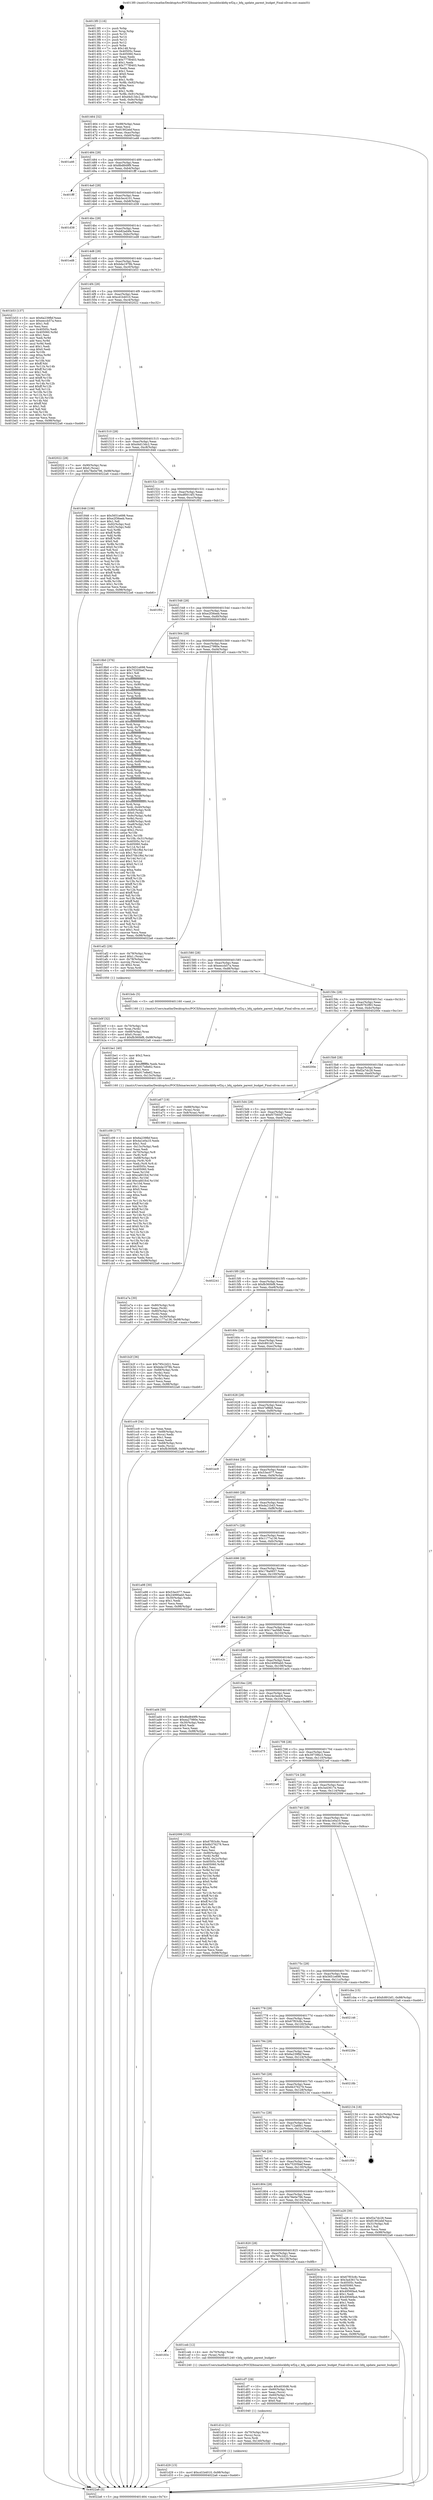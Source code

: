 digraph "0x4013f0" {
  label = "0x4013f0 (/mnt/c/Users/mathe/Desktop/tcc/POCII/binaries/extr_linuxblockbfq-wf2q.c_bfq_update_parent_budget_Final-ollvm.out::main(0))"
  labelloc = "t"
  node[shape=record]

  Entry [label="",width=0.3,height=0.3,shape=circle,fillcolor=black,style=filled]
  "0x401464" [label="{
     0x401464 [32]\l
     | [instrs]\l
     &nbsp;&nbsp;0x401464 \<+6\>: mov -0x98(%rbp),%eax\l
     &nbsp;&nbsp;0x40146a \<+2\>: mov %eax,%ecx\l
     &nbsp;&nbsp;0x40146c \<+6\>: sub $0x81902ebf,%ecx\l
     &nbsp;&nbsp;0x401472 \<+6\>: mov %eax,-0xac(%rbp)\l
     &nbsp;&nbsp;0x401478 \<+6\>: mov %ecx,-0xb0(%rbp)\l
     &nbsp;&nbsp;0x40147e \<+6\>: je 0000000000401a46 \<main+0x656\>\l
  }"]
  "0x401a46" [label="{
     0x401a46\l
  }", style=dashed]
  "0x401484" [label="{
     0x401484 [28]\l
     | [instrs]\l
     &nbsp;&nbsp;0x401484 \<+5\>: jmp 0000000000401489 \<main+0x99\>\l
     &nbsp;&nbsp;0x401489 \<+6\>: mov -0xac(%rbp),%eax\l
     &nbsp;&nbsp;0x40148f \<+5\>: sub $0x8bd849f9,%eax\l
     &nbsp;&nbsp;0x401494 \<+6\>: mov %eax,-0xb4(%rbp)\l
     &nbsp;&nbsp;0x40149a \<+6\>: je 0000000000401fff \<main+0xc0f\>\l
  }"]
  Exit [label="",width=0.3,height=0.3,shape=circle,fillcolor=black,style=filled,peripheries=2]
  "0x401fff" [label="{
     0x401fff\l
  }", style=dashed]
  "0x4014a0" [label="{
     0x4014a0 [28]\l
     | [instrs]\l
     &nbsp;&nbsp;0x4014a0 \<+5\>: jmp 00000000004014a5 \<main+0xb5\>\l
     &nbsp;&nbsp;0x4014a5 \<+6\>: mov -0xac(%rbp),%eax\l
     &nbsp;&nbsp;0x4014ab \<+5\>: sub $0xb3ec4101,%eax\l
     &nbsp;&nbsp;0x4014b0 \<+6\>: mov %eax,-0xb8(%rbp)\l
     &nbsp;&nbsp;0x4014b6 \<+6\>: je 0000000000401d38 \<main+0x948\>\l
  }"]
  "0x401d29" [label="{
     0x401d29 [15]\l
     | [instrs]\l
     &nbsp;&nbsp;0x401d29 \<+10\>: movl $0xcd1b4010,-0x98(%rbp)\l
     &nbsp;&nbsp;0x401d33 \<+5\>: jmp 00000000004022a6 \<main+0xeb6\>\l
  }"]
  "0x401d38" [label="{
     0x401d38\l
  }", style=dashed]
  "0x4014bc" [label="{
     0x4014bc [28]\l
     | [instrs]\l
     &nbsp;&nbsp;0x4014bc \<+5\>: jmp 00000000004014c1 \<main+0xd1\>\l
     &nbsp;&nbsp;0x4014c1 \<+6\>: mov -0xac(%rbp),%eax\l
     &nbsp;&nbsp;0x4014c7 \<+5\>: sub $0xb82ad4fe,%eax\l
     &nbsp;&nbsp;0x4014cc \<+6\>: mov %eax,-0xbc(%rbp)\l
     &nbsp;&nbsp;0x4014d2 \<+6\>: je 0000000000401ed8 \<main+0xae8\>\l
  }"]
  "0x401d14" [label="{
     0x401d14 [21]\l
     | [instrs]\l
     &nbsp;&nbsp;0x401d14 \<+4\>: mov -0x70(%rbp),%rcx\l
     &nbsp;&nbsp;0x401d18 \<+3\>: mov (%rcx),%rcx\l
     &nbsp;&nbsp;0x401d1b \<+3\>: mov %rcx,%rdi\l
     &nbsp;&nbsp;0x401d1e \<+6\>: mov %eax,-0x140(%rbp)\l
     &nbsp;&nbsp;0x401d24 \<+5\>: call 0000000000401030 \<free@plt\>\l
     | [calls]\l
     &nbsp;&nbsp;0x401030 \{1\} (unknown)\l
  }"]
  "0x401ed8" [label="{
     0x401ed8\l
  }", style=dashed]
  "0x4014d8" [label="{
     0x4014d8 [28]\l
     | [instrs]\l
     &nbsp;&nbsp;0x4014d8 \<+5\>: jmp 00000000004014dd \<main+0xed\>\l
     &nbsp;&nbsp;0x4014dd \<+6\>: mov -0xac(%rbp),%eax\l
     &nbsp;&nbsp;0x4014e3 \<+5\>: sub $0xbda1978b,%eax\l
     &nbsp;&nbsp;0x4014e8 \<+6\>: mov %eax,-0xc0(%rbp)\l
     &nbsp;&nbsp;0x4014ee \<+6\>: je 0000000000401b53 \<main+0x763\>\l
  }"]
  "0x401cf7" [label="{
     0x401cf7 [29]\l
     | [instrs]\l
     &nbsp;&nbsp;0x401cf7 \<+10\>: movabs $0x4030d6,%rdi\l
     &nbsp;&nbsp;0x401d01 \<+4\>: mov -0x60(%rbp),%rcx\l
     &nbsp;&nbsp;0x401d05 \<+2\>: mov %eax,(%rcx)\l
     &nbsp;&nbsp;0x401d07 \<+4\>: mov -0x60(%rbp),%rcx\l
     &nbsp;&nbsp;0x401d0b \<+2\>: mov (%rcx),%esi\l
     &nbsp;&nbsp;0x401d0d \<+2\>: mov $0x0,%al\l
     &nbsp;&nbsp;0x401d0f \<+5\>: call 0000000000401040 \<printf@plt\>\l
     | [calls]\l
     &nbsp;&nbsp;0x401040 \{1\} (unknown)\l
  }"]
  "0x401b53" [label="{
     0x401b53 [137]\l
     | [instrs]\l
     &nbsp;&nbsp;0x401b53 \<+5\>: mov $0x6a239fbf,%eax\l
     &nbsp;&nbsp;0x401b58 \<+5\>: mov $0xeeccb57a,%ecx\l
     &nbsp;&nbsp;0x401b5d \<+2\>: mov $0x1,%dl\l
     &nbsp;&nbsp;0x401b5f \<+2\>: xor %esi,%esi\l
     &nbsp;&nbsp;0x401b61 \<+7\>: mov 0x40505c,%edi\l
     &nbsp;&nbsp;0x401b68 \<+8\>: mov 0x405060,%r8d\l
     &nbsp;&nbsp;0x401b70 \<+3\>: sub $0x1,%esi\l
     &nbsp;&nbsp;0x401b73 \<+3\>: mov %edi,%r9d\l
     &nbsp;&nbsp;0x401b76 \<+3\>: add %esi,%r9d\l
     &nbsp;&nbsp;0x401b79 \<+4\>: imul %r9d,%edi\l
     &nbsp;&nbsp;0x401b7d \<+3\>: and $0x1,%edi\l
     &nbsp;&nbsp;0x401b80 \<+3\>: cmp $0x0,%edi\l
     &nbsp;&nbsp;0x401b83 \<+4\>: sete %r10b\l
     &nbsp;&nbsp;0x401b87 \<+4\>: cmp $0xa,%r8d\l
     &nbsp;&nbsp;0x401b8b \<+4\>: setl %r11b\l
     &nbsp;&nbsp;0x401b8f \<+3\>: mov %r10b,%bl\l
     &nbsp;&nbsp;0x401b92 \<+3\>: xor $0xff,%bl\l
     &nbsp;&nbsp;0x401b95 \<+3\>: mov %r11b,%r14b\l
     &nbsp;&nbsp;0x401b98 \<+4\>: xor $0xff,%r14b\l
     &nbsp;&nbsp;0x401b9c \<+3\>: xor $0x1,%dl\l
     &nbsp;&nbsp;0x401b9f \<+3\>: mov %bl,%r15b\l
     &nbsp;&nbsp;0x401ba2 \<+4\>: and $0xff,%r15b\l
     &nbsp;&nbsp;0x401ba6 \<+3\>: and %dl,%r10b\l
     &nbsp;&nbsp;0x401ba9 \<+3\>: mov %r14b,%r12b\l
     &nbsp;&nbsp;0x401bac \<+4\>: and $0xff,%r12b\l
     &nbsp;&nbsp;0x401bb0 \<+3\>: and %dl,%r11b\l
     &nbsp;&nbsp;0x401bb3 \<+3\>: or %r10b,%r15b\l
     &nbsp;&nbsp;0x401bb6 \<+3\>: or %r11b,%r12b\l
     &nbsp;&nbsp;0x401bb9 \<+3\>: xor %r12b,%r15b\l
     &nbsp;&nbsp;0x401bbc \<+3\>: or %r14b,%bl\l
     &nbsp;&nbsp;0x401bbf \<+3\>: xor $0xff,%bl\l
     &nbsp;&nbsp;0x401bc2 \<+3\>: or $0x1,%dl\l
     &nbsp;&nbsp;0x401bc5 \<+2\>: and %dl,%bl\l
     &nbsp;&nbsp;0x401bc7 \<+3\>: or %bl,%r15b\l
     &nbsp;&nbsp;0x401bca \<+4\>: test $0x1,%r15b\l
     &nbsp;&nbsp;0x401bce \<+3\>: cmovne %ecx,%eax\l
     &nbsp;&nbsp;0x401bd1 \<+6\>: mov %eax,-0x98(%rbp)\l
     &nbsp;&nbsp;0x401bd7 \<+5\>: jmp 00000000004022a6 \<main+0xeb6\>\l
  }"]
  "0x4014f4" [label="{
     0x4014f4 [28]\l
     | [instrs]\l
     &nbsp;&nbsp;0x4014f4 \<+5\>: jmp 00000000004014f9 \<main+0x109\>\l
     &nbsp;&nbsp;0x4014f9 \<+6\>: mov -0xac(%rbp),%eax\l
     &nbsp;&nbsp;0x4014ff \<+5\>: sub $0xcd1b4010,%eax\l
     &nbsp;&nbsp;0x401504 \<+6\>: mov %eax,-0xc4(%rbp)\l
     &nbsp;&nbsp;0x40150a \<+6\>: je 0000000000402022 \<main+0xc32\>\l
  }"]
  "0x40183c" [label="{
     0x40183c\l
  }", style=dashed]
  "0x402022" [label="{
     0x402022 [28]\l
     | [instrs]\l
     &nbsp;&nbsp;0x402022 \<+7\>: mov -0x90(%rbp),%rax\l
     &nbsp;&nbsp;0x402029 \<+6\>: movl $0x0,(%rax)\l
     &nbsp;&nbsp;0x40202f \<+10\>: movl $0x78e0e796,-0x98(%rbp)\l
     &nbsp;&nbsp;0x402039 \<+5\>: jmp 00000000004022a6 \<main+0xeb6\>\l
  }"]
  "0x401510" [label="{
     0x401510 [28]\l
     | [instrs]\l
     &nbsp;&nbsp;0x401510 \<+5\>: jmp 0000000000401515 \<main+0x125\>\l
     &nbsp;&nbsp;0x401515 \<+6\>: mov -0xac(%rbp),%eax\l
     &nbsp;&nbsp;0x40151b \<+5\>: sub $0xd4d13dc2,%eax\l
     &nbsp;&nbsp;0x401520 \<+6\>: mov %eax,-0xc8(%rbp)\l
     &nbsp;&nbsp;0x401526 \<+6\>: je 0000000000401846 \<main+0x456\>\l
  }"]
  "0x401ceb" [label="{
     0x401ceb [12]\l
     | [instrs]\l
     &nbsp;&nbsp;0x401ceb \<+4\>: mov -0x70(%rbp),%rax\l
     &nbsp;&nbsp;0x401cef \<+3\>: mov (%rax),%rdi\l
     &nbsp;&nbsp;0x401cf2 \<+5\>: call 0000000000401240 \<bfq_update_parent_budget\>\l
     | [calls]\l
     &nbsp;&nbsp;0x401240 \{1\} (/mnt/c/Users/mathe/Desktop/tcc/POCII/binaries/extr_linuxblockbfq-wf2q.c_bfq_update_parent_budget_Final-ollvm.out::bfq_update_parent_budget)\l
  }"]
  "0x401846" [label="{
     0x401846 [106]\l
     | [instrs]\l
     &nbsp;&nbsp;0x401846 \<+5\>: mov $0x5651e698,%eax\l
     &nbsp;&nbsp;0x40184b \<+5\>: mov $0xe2f36eeb,%ecx\l
     &nbsp;&nbsp;0x401850 \<+2\>: mov $0x1,%dl\l
     &nbsp;&nbsp;0x401852 \<+7\>: mov -0x92(%rbp),%sil\l
     &nbsp;&nbsp;0x401859 \<+7\>: mov -0x91(%rbp),%dil\l
     &nbsp;&nbsp;0x401860 \<+3\>: mov %sil,%r8b\l
     &nbsp;&nbsp;0x401863 \<+4\>: xor $0xff,%r8b\l
     &nbsp;&nbsp;0x401867 \<+3\>: mov %dil,%r9b\l
     &nbsp;&nbsp;0x40186a \<+4\>: xor $0xff,%r9b\l
     &nbsp;&nbsp;0x40186e \<+3\>: xor $0x0,%dl\l
     &nbsp;&nbsp;0x401871 \<+3\>: mov %r8b,%r10b\l
     &nbsp;&nbsp;0x401874 \<+4\>: and $0x0,%r10b\l
     &nbsp;&nbsp;0x401878 \<+3\>: and %dl,%sil\l
     &nbsp;&nbsp;0x40187b \<+3\>: mov %r9b,%r11b\l
     &nbsp;&nbsp;0x40187e \<+4\>: and $0x0,%r11b\l
     &nbsp;&nbsp;0x401882 \<+3\>: and %dl,%dil\l
     &nbsp;&nbsp;0x401885 \<+3\>: or %sil,%r10b\l
     &nbsp;&nbsp;0x401888 \<+3\>: or %dil,%r11b\l
     &nbsp;&nbsp;0x40188b \<+3\>: xor %r11b,%r10b\l
     &nbsp;&nbsp;0x40188e \<+3\>: or %r9b,%r8b\l
     &nbsp;&nbsp;0x401891 \<+4\>: xor $0xff,%r8b\l
     &nbsp;&nbsp;0x401895 \<+3\>: or $0x0,%dl\l
     &nbsp;&nbsp;0x401898 \<+3\>: and %dl,%r8b\l
     &nbsp;&nbsp;0x40189b \<+3\>: or %r8b,%r10b\l
     &nbsp;&nbsp;0x40189e \<+4\>: test $0x1,%r10b\l
     &nbsp;&nbsp;0x4018a2 \<+3\>: cmovne %ecx,%eax\l
     &nbsp;&nbsp;0x4018a5 \<+6\>: mov %eax,-0x98(%rbp)\l
     &nbsp;&nbsp;0x4018ab \<+5\>: jmp 00000000004022a6 \<main+0xeb6\>\l
  }"]
  "0x40152c" [label="{
     0x40152c [28]\l
     | [instrs]\l
     &nbsp;&nbsp;0x40152c \<+5\>: jmp 0000000000401531 \<main+0x141\>\l
     &nbsp;&nbsp;0x401531 \<+6\>: mov -0xac(%rbp),%eax\l
     &nbsp;&nbsp;0x401537 \<+5\>: sub $0xdf0014f3,%eax\l
     &nbsp;&nbsp;0x40153c \<+6\>: mov %eax,-0xcc(%rbp)\l
     &nbsp;&nbsp;0x401542 \<+6\>: je 0000000000401f02 \<main+0xb12\>\l
  }"]
  "0x4022a6" [label="{
     0x4022a6 [5]\l
     | [instrs]\l
     &nbsp;&nbsp;0x4022a6 \<+5\>: jmp 0000000000401464 \<main+0x74\>\l
  }"]
  "0x4013f0" [label="{
     0x4013f0 [116]\l
     | [instrs]\l
     &nbsp;&nbsp;0x4013f0 \<+1\>: push %rbp\l
     &nbsp;&nbsp;0x4013f1 \<+3\>: mov %rsp,%rbp\l
     &nbsp;&nbsp;0x4013f4 \<+2\>: push %r15\l
     &nbsp;&nbsp;0x4013f6 \<+2\>: push %r14\l
     &nbsp;&nbsp;0x4013f8 \<+2\>: push %r13\l
     &nbsp;&nbsp;0x4013fa \<+2\>: push %r12\l
     &nbsp;&nbsp;0x4013fc \<+1\>: push %rbx\l
     &nbsp;&nbsp;0x4013fd \<+7\>: sub $0x148,%rsp\l
     &nbsp;&nbsp;0x401404 \<+7\>: mov 0x40505c,%eax\l
     &nbsp;&nbsp;0x40140b \<+7\>: mov 0x405060,%ecx\l
     &nbsp;&nbsp;0x401412 \<+2\>: mov %eax,%edx\l
     &nbsp;&nbsp;0x401414 \<+6\>: sub $0x777f0403,%edx\l
     &nbsp;&nbsp;0x40141a \<+3\>: sub $0x1,%edx\l
     &nbsp;&nbsp;0x40141d \<+6\>: add $0x777f0403,%edx\l
     &nbsp;&nbsp;0x401423 \<+3\>: imul %edx,%eax\l
     &nbsp;&nbsp;0x401426 \<+3\>: and $0x1,%eax\l
     &nbsp;&nbsp;0x401429 \<+3\>: cmp $0x0,%eax\l
     &nbsp;&nbsp;0x40142c \<+4\>: sete %r8b\l
     &nbsp;&nbsp;0x401430 \<+4\>: and $0x1,%r8b\l
     &nbsp;&nbsp;0x401434 \<+7\>: mov %r8b,-0x92(%rbp)\l
     &nbsp;&nbsp;0x40143b \<+3\>: cmp $0xa,%ecx\l
     &nbsp;&nbsp;0x40143e \<+4\>: setl %r8b\l
     &nbsp;&nbsp;0x401442 \<+4\>: and $0x1,%r8b\l
     &nbsp;&nbsp;0x401446 \<+7\>: mov %r8b,-0x91(%rbp)\l
     &nbsp;&nbsp;0x40144d \<+10\>: movl $0xd4d13dc2,-0x98(%rbp)\l
     &nbsp;&nbsp;0x401457 \<+6\>: mov %edi,-0x9c(%rbp)\l
     &nbsp;&nbsp;0x40145d \<+7\>: mov %rsi,-0xa8(%rbp)\l
  }"]
  "0x401820" [label="{
     0x401820 [28]\l
     | [instrs]\l
     &nbsp;&nbsp;0x401820 \<+5\>: jmp 0000000000401825 \<main+0x435\>\l
     &nbsp;&nbsp;0x401825 \<+6\>: mov -0xac(%rbp),%eax\l
     &nbsp;&nbsp;0x40182b \<+5\>: sub $0x795c2d21,%eax\l
     &nbsp;&nbsp;0x401830 \<+6\>: mov %eax,-0x138(%rbp)\l
     &nbsp;&nbsp;0x401836 \<+6\>: je 0000000000401ceb \<main+0x8fb\>\l
  }"]
  "0x401f02" [label="{
     0x401f02\l
  }", style=dashed]
  "0x401548" [label="{
     0x401548 [28]\l
     | [instrs]\l
     &nbsp;&nbsp;0x401548 \<+5\>: jmp 000000000040154d \<main+0x15d\>\l
     &nbsp;&nbsp;0x40154d \<+6\>: mov -0xac(%rbp),%eax\l
     &nbsp;&nbsp;0x401553 \<+5\>: sub $0xe2f36eeb,%eax\l
     &nbsp;&nbsp;0x401558 \<+6\>: mov %eax,-0xd0(%rbp)\l
     &nbsp;&nbsp;0x40155e \<+6\>: je 00000000004018b0 \<main+0x4c0\>\l
  }"]
  "0x40203e" [label="{
     0x40203e [91]\l
     | [instrs]\l
     &nbsp;&nbsp;0x40203e \<+5\>: mov $0x67f03c8c,%eax\l
     &nbsp;&nbsp;0x402043 \<+5\>: mov $0x3a43617e,%ecx\l
     &nbsp;&nbsp;0x402048 \<+7\>: mov 0x40505c,%edx\l
     &nbsp;&nbsp;0x40204f \<+7\>: mov 0x405060,%esi\l
     &nbsp;&nbsp;0x402056 \<+2\>: mov %edx,%edi\l
     &nbsp;&nbsp;0x402058 \<+6\>: sub $0x4956f4a4,%edi\l
     &nbsp;&nbsp;0x40205e \<+3\>: sub $0x1,%edi\l
     &nbsp;&nbsp;0x402061 \<+6\>: add $0x4956f4a4,%edi\l
     &nbsp;&nbsp;0x402067 \<+3\>: imul %edi,%edx\l
     &nbsp;&nbsp;0x40206a \<+3\>: and $0x1,%edx\l
     &nbsp;&nbsp;0x40206d \<+3\>: cmp $0x0,%edx\l
     &nbsp;&nbsp;0x402070 \<+4\>: sete %r8b\l
     &nbsp;&nbsp;0x402074 \<+3\>: cmp $0xa,%esi\l
     &nbsp;&nbsp;0x402077 \<+4\>: setl %r9b\l
     &nbsp;&nbsp;0x40207b \<+3\>: mov %r8b,%r10b\l
     &nbsp;&nbsp;0x40207e \<+3\>: and %r9b,%r10b\l
     &nbsp;&nbsp;0x402081 \<+3\>: xor %r9b,%r8b\l
     &nbsp;&nbsp;0x402084 \<+3\>: or %r8b,%r10b\l
     &nbsp;&nbsp;0x402087 \<+4\>: test $0x1,%r10b\l
     &nbsp;&nbsp;0x40208b \<+3\>: cmovne %ecx,%eax\l
     &nbsp;&nbsp;0x40208e \<+6\>: mov %eax,-0x98(%rbp)\l
     &nbsp;&nbsp;0x402094 \<+5\>: jmp 00000000004022a6 \<main+0xeb6\>\l
  }"]
  "0x4018b0" [label="{
     0x4018b0 [376]\l
     | [instrs]\l
     &nbsp;&nbsp;0x4018b0 \<+5\>: mov $0x5651e698,%eax\l
     &nbsp;&nbsp;0x4018b5 \<+5\>: mov $0x75205bef,%ecx\l
     &nbsp;&nbsp;0x4018ba \<+2\>: mov $0x1,%dl\l
     &nbsp;&nbsp;0x4018bc \<+3\>: mov %rsp,%rsi\l
     &nbsp;&nbsp;0x4018bf \<+4\>: add $0xfffffffffffffff0,%rsi\l
     &nbsp;&nbsp;0x4018c3 \<+3\>: mov %rsi,%rsp\l
     &nbsp;&nbsp;0x4018c6 \<+7\>: mov %rsi,-0x90(%rbp)\l
     &nbsp;&nbsp;0x4018cd \<+3\>: mov %rsp,%rsi\l
     &nbsp;&nbsp;0x4018d0 \<+4\>: add $0xfffffffffffffff0,%rsi\l
     &nbsp;&nbsp;0x4018d4 \<+3\>: mov %rsi,%rsp\l
     &nbsp;&nbsp;0x4018d7 \<+3\>: mov %rsp,%rdi\l
     &nbsp;&nbsp;0x4018da \<+4\>: add $0xfffffffffffffff0,%rdi\l
     &nbsp;&nbsp;0x4018de \<+3\>: mov %rdi,%rsp\l
     &nbsp;&nbsp;0x4018e1 \<+7\>: mov %rdi,-0x88(%rbp)\l
     &nbsp;&nbsp;0x4018e8 \<+3\>: mov %rsp,%rdi\l
     &nbsp;&nbsp;0x4018eb \<+4\>: add $0xfffffffffffffff0,%rdi\l
     &nbsp;&nbsp;0x4018ef \<+3\>: mov %rdi,%rsp\l
     &nbsp;&nbsp;0x4018f2 \<+4\>: mov %rdi,-0x80(%rbp)\l
     &nbsp;&nbsp;0x4018f6 \<+3\>: mov %rsp,%rdi\l
     &nbsp;&nbsp;0x4018f9 \<+4\>: add $0xfffffffffffffff0,%rdi\l
     &nbsp;&nbsp;0x4018fd \<+3\>: mov %rdi,%rsp\l
     &nbsp;&nbsp;0x401900 \<+4\>: mov %rdi,-0x78(%rbp)\l
     &nbsp;&nbsp;0x401904 \<+3\>: mov %rsp,%rdi\l
     &nbsp;&nbsp;0x401907 \<+4\>: add $0xfffffffffffffff0,%rdi\l
     &nbsp;&nbsp;0x40190b \<+3\>: mov %rdi,%rsp\l
     &nbsp;&nbsp;0x40190e \<+4\>: mov %rdi,-0x70(%rbp)\l
     &nbsp;&nbsp;0x401912 \<+3\>: mov %rsp,%rdi\l
     &nbsp;&nbsp;0x401915 \<+4\>: add $0xfffffffffffffff0,%rdi\l
     &nbsp;&nbsp;0x401919 \<+3\>: mov %rdi,%rsp\l
     &nbsp;&nbsp;0x40191c \<+4\>: mov %rdi,-0x68(%rbp)\l
     &nbsp;&nbsp;0x401920 \<+3\>: mov %rsp,%rdi\l
     &nbsp;&nbsp;0x401923 \<+4\>: add $0xfffffffffffffff0,%rdi\l
     &nbsp;&nbsp;0x401927 \<+3\>: mov %rdi,%rsp\l
     &nbsp;&nbsp;0x40192a \<+4\>: mov %rdi,-0x60(%rbp)\l
     &nbsp;&nbsp;0x40192e \<+3\>: mov %rsp,%rdi\l
     &nbsp;&nbsp;0x401931 \<+4\>: add $0xfffffffffffffff0,%rdi\l
     &nbsp;&nbsp;0x401935 \<+3\>: mov %rdi,%rsp\l
     &nbsp;&nbsp;0x401938 \<+4\>: mov %rdi,-0x58(%rbp)\l
     &nbsp;&nbsp;0x40193c \<+3\>: mov %rsp,%rdi\l
     &nbsp;&nbsp;0x40193f \<+4\>: add $0xfffffffffffffff0,%rdi\l
     &nbsp;&nbsp;0x401943 \<+3\>: mov %rdi,%rsp\l
     &nbsp;&nbsp;0x401946 \<+4\>: mov %rdi,-0x50(%rbp)\l
     &nbsp;&nbsp;0x40194a \<+3\>: mov %rsp,%rdi\l
     &nbsp;&nbsp;0x40194d \<+4\>: add $0xfffffffffffffff0,%rdi\l
     &nbsp;&nbsp;0x401951 \<+3\>: mov %rdi,%rsp\l
     &nbsp;&nbsp;0x401954 \<+4\>: mov %rdi,-0x48(%rbp)\l
     &nbsp;&nbsp;0x401958 \<+3\>: mov %rsp,%rdi\l
     &nbsp;&nbsp;0x40195b \<+4\>: add $0xfffffffffffffff0,%rdi\l
     &nbsp;&nbsp;0x40195f \<+3\>: mov %rdi,%rsp\l
     &nbsp;&nbsp;0x401962 \<+4\>: mov %rdi,-0x40(%rbp)\l
     &nbsp;&nbsp;0x401966 \<+7\>: mov -0x90(%rbp),%rdi\l
     &nbsp;&nbsp;0x40196d \<+6\>: movl $0x0,(%rdi)\l
     &nbsp;&nbsp;0x401973 \<+7\>: mov -0x9c(%rbp),%r8d\l
     &nbsp;&nbsp;0x40197a \<+3\>: mov %r8d,(%rsi)\l
     &nbsp;&nbsp;0x40197d \<+7\>: mov -0x88(%rbp),%rdi\l
     &nbsp;&nbsp;0x401984 \<+7\>: mov -0xa8(%rbp),%r9\l
     &nbsp;&nbsp;0x40198b \<+3\>: mov %r9,(%rdi)\l
     &nbsp;&nbsp;0x40198e \<+3\>: cmpl $0x2,(%rsi)\l
     &nbsp;&nbsp;0x401991 \<+4\>: setne %r10b\l
     &nbsp;&nbsp;0x401995 \<+4\>: and $0x1,%r10b\l
     &nbsp;&nbsp;0x401999 \<+4\>: mov %r10b,-0x31(%rbp)\l
     &nbsp;&nbsp;0x40199d \<+8\>: mov 0x40505c,%r11d\l
     &nbsp;&nbsp;0x4019a5 \<+7\>: mov 0x405060,%ebx\l
     &nbsp;&nbsp;0x4019ac \<+3\>: mov %r11d,%r14d\l
     &nbsp;&nbsp;0x4019af \<+7\>: sub $0x570b1f6d,%r14d\l
     &nbsp;&nbsp;0x4019b6 \<+4\>: sub $0x1,%r14d\l
     &nbsp;&nbsp;0x4019ba \<+7\>: add $0x570b1f6d,%r14d\l
     &nbsp;&nbsp;0x4019c1 \<+4\>: imul %r14d,%r11d\l
     &nbsp;&nbsp;0x4019c5 \<+4\>: and $0x1,%r11d\l
     &nbsp;&nbsp;0x4019c9 \<+4\>: cmp $0x0,%r11d\l
     &nbsp;&nbsp;0x4019cd \<+4\>: sete %r10b\l
     &nbsp;&nbsp;0x4019d1 \<+3\>: cmp $0xa,%ebx\l
     &nbsp;&nbsp;0x4019d4 \<+4\>: setl %r15b\l
     &nbsp;&nbsp;0x4019d8 \<+3\>: mov %r10b,%r12b\l
     &nbsp;&nbsp;0x4019db \<+4\>: xor $0xff,%r12b\l
     &nbsp;&nbsp;0x4019df \<+3\>: mov %r15b,%r13b\l
     &nbsp;&nbsp;0x4019e2 \<+4\>: xor $0xff,%r13b\l
     &nbsp;&nbsp;0x4019e6 \<+3\>: xor $0x1,%dl\l
     &nbsp;&nbsp;0x4019e9 \<+3\>: mov %r12b,%sil\l
     &nbsp;&nbsp;0x4019ec \<+4\>: and $0xff,%sil\l
     &nbsp;&nbsp;0x4019f0 \<+3\>: and %dl,%r10b\l
     &nbsp;&nbsp;0x4019f3 \<+3\>: mov %r13b,%dil\l
     &nbsp;&nbsp;0x4019f6 \<+4\>: and $0xff,%dil\l
     &nbsp;&nbsp;0x4019fa \<+3\>: and %dl,%r15b\l
     &nbsp;&nbsp;0x4019fd \<+3\>: or %r10b,%sil\l
     &nbsp;&nbsp;0x401a00 \<+3\>: or %r15b,%dil\l
     &nbsp;&nbsp;0x401a03 \<+3\>: xor %dil,%sil\l
     &nbsp;&nbsp;0x401a06 \<+3\>: or %r13b,%r12b\l
     &nbsp;&nbsp;0x401a09 \<+4\>: xor $0xff,%r12b\l
     &nbsp;&nbsp;0x401a0d \<+3\>: or $0x1,%dl\l
     &nbsp;&nbsp;0x401a10 \<+3\>: and %dl,%r12b\l
     &nbsp;&nbsp;0x401a13 \<+3\>: or %r12b,%sil\l
     &nbsp;&nbsp;0x401a16 \<+4\>: test $0x1,%sil\l
     &nbsp;&nbsp;0x401a1a \<+3\>: cmovne %ecx,%eax\l
     &nbsp;&nbsp;0x401a1d \<+6\>: mov %eax,-0x98(%rbp)\l
     &nbsp;&nbsp;0x401a23 \<+5\>: jmp 00000000004022a6 \<main+0xeb6\>\l
  }"]
  "0x401564" [label="{
     0x401564 [28]\l
     | [instrs]\l
     &nbsp;&nbsp;0x401564 \<+5\>: jmp 0000000000401569 \<main+0x179\>\l
     &nbsp;&nbsp;0x401569 \<+6\>: mov -0xac(%rbp),%eax\l
     &nbsp;&nbsp;0x40156f \<+5\>: sub $0xea27980e,%eax\l
     &nbsp;&nbsp;0x401574 \<+6\>: mov %eax,-0xd4(%rbp)\l
     &nbsp;&nbsp;0x40157a \<+6\>: je 0000000000401af2 \<main+0x702\>\l
  }"]
  "0x401c09" [label="{
     0x401c09 [177]\l
     | [instrs]\l
     &nbsp;&nbsp;0x401c09 \<+5\>: mov $0x6a239fbf,%ecx\l
     &nbsp;&nbsp;0x401c0e \<+5\>: mov $0x4a1e0a10,%edx\l
     &nbsp;&nbsp;0x401c13 \<+3\>: mov $0x1,%sil\l
     &nbsp;&nbsp;0x401c16 \<+6\>: mov -0x13c(%rbp),%edi\l
     &nbsp;&nbsp;0x401c1c \<+3\>: imul %eax,%edi\l
     &nbsp;&nbsp;0x401c1f \<+4\>: mov -0x70(%rbp),%r8\l
     &nbsp;&nbsp;0x401c23 \<+3\>: mov (%r8),%r8\l
     &nbsp;&nbsp;0x401c26 \<+4\>: mov -0x68(%rbp),%r9\l
     &nbsp;&nbsp;0x401c2a \<+3\>: movslq (%r9),%r9\l
     &nbsp;&nbsp;0x401c2d \<+4\>: mov %edi,(%r8,%r9,4)\l
     &nbsp;&nbsp;0x401c31 \<+7\>: mov 0x40505c,%eax\l
     &nbsp;&nbsp;0x401c38 \<+7\>: mov 0x405060,%edi\l
     &nbsp;&nbsp;0x401c3f \<+3\>: mov %eax,%r10d\l
     &nbsp;&nbsp;0x401c42 \<+7\>: sub $0xcafd1fcd,%r10d\l
     &nbsp;&nbsp;0x401c49 \<+4\>: sub $0x1,%r10d\l
     &nbsp;&nbsp;0x401c4d \<+7\>: add $0xcafd1fcd,%r10d\l
     &nbsp;&nbsp;0x401c54 \<+4\>: imul %r10d,%eax\l
     &nbsp;&nbsp;0x401c58 \<+3\>: and $0x1,%eax\l
     &nbsp;&nbsp;0x401c5b \<+3\>: cmp $0x0,%eax\l
     &nbsp;&nbsp;0x401c5e \<+4\>: sete %r11b\l
     &nbsp;&nbsp;0x401c62 \<+3\>: cmp $0xa,%edi\l
     &nbsp;&nbsp;0x401c65 \<+3\>: setl %bl\l
     &nbsp;&nbsp;0x401c68 \<+3\>: mov %r11b,%r14b\l
     &nbsp;&nbsp;0x401c6b \<+4\>: xor $0xff,%r14b\l
     &nbsp;&nbsp;0x401c6f \<+3\>: mov %bl,%r15b\l
     &nbsp;&nbsp;0x401c72 \<+4\>: xor $0xff,%r15b\l
     &nbsp;&nbsp;0x401c76 \<+4\>: xor $0x0,%sil\l
     &nbsp;&nbsp;0x401c7a \<+3\>: mov %r14b,%r12b\l
     &nbsp;&nbsp;0x401c7d \<+4\>: and $0x0,%r12b\l
     &nbsp;&nbsp;0x401c81 \<+3\>: and %sil,%r11b\l
     &nbsp;&nbsp;0x401c84 \<+3\>: mov %r15b,%r13b\l
     &nbsp;&nbsp;0x401c87 \<+4\>: and $0x0,%r13b\l
     &nbsp;&nbsp;0x401c8b \<+3\>: and %sil,%bl\l
     &nbsp;&nbsp;0x401c8e \<+3\>: or %r11b,%r12b\l
     &nbsp;&nbsp;0x401c91 \<+3\>: or %bl,%r13b\l
     &nbsp;&nbsp;0x401c94 \<+3\>: xor %r13b,%r12b\l
     &nbsp;&nbsp;0x401c97 \<+3\>: or %r15b,%r14b\l
     &nbsp;&nbsp;0x401c9a \<+4\>: xor $0xff,%r14b\l
     &nbsp;&nbsp;0x401c9e \<+4\>: or $0x0,%sil\l
     &nbsp;&nbsp;0x401ca2 \<+3\>: and %sil,%r14b\l
     &nbsp;&nbsp;0x401ca5 \<+3\>: or %r14b,%r12b\l
     &nbsp;&nbsp;0x401ca8 \<+4\>: test $0x1,%r12b\l
     &nbsp;&nbsp;0x401cac \<+3\>: cmovne %edx,%ecx\l
     &nbsp;&nbsp;0x401caf \<+6\>: mov %ecx,-0x98(%rbp)\l
     &nbsp;&nbsp;0x401cb5 \<+5\>: jmp 00000000004022a6 \<main+0xeb6\>\l
  }"]
  "0x401be1" [label="{
     0x401be1 [40]\l
     | [instrs]\l
     &nbsp;&nbsp;0x401be1 \<+5\>: mov $0x2,%ecx\l
     &nbsp;&nbsp;0x401be6 \<+1\>: cltd\l
     &nbsp;&nbsp;0x401be7 \<+2\>: idiv %ecx\l
     &nbsp;&nbsp;0x401be9 \<+6\>: imul $0xfffffffe,%edx,%ecx\l
     &nbsp;&nbsp;0x401bef \<+6\>: add $0x917e8e62,%ecx\l
     &nbsp;&nbsp;0x401bf5 \<+3\>: add $0x1,%ecx\l
     &nbsp;&nbsp;0x401bf8 \<+6\>: sub $0x917e8e62,%ecx\l
     &nbsp;&nbsp;0x401bfe \<+6\>: mov %ecx,-0x13c(%rbp)\l
     &nbsp;&nbsp;0x401c04 \<+5\>: call 0000000000401160 \<next_i\>\l
     | [calls]\l
     &nbsp;&nbsp;0x401160 \{1\} (/mnt/c/Users/mathe/Desktop/tcc/POCII/binaries/extr_linuxblockbfq-wf2q.c_bfq_update_parent_budget_Final-ollvm.out::next_i)\l
  }"]
  "0x401af2" [label="{
     0x401af2 [29]\l
     | [instrs]\l
     &nbsp;&nbsp;0x401af2 \<+4\>: mov -0x78(%rbp),%rax\l
     &nbsp;&nbsp;0x401af6 \<+6\>: movl $0x1,(%rax)\l
     &nbsp;&nbsp;0x401afc \<+4\>: mov -0x78(%rbp),%rax\l
     &nbsp;&nbsp;0x401b00 \<+3\>: movslq (%rax),%rax\l
     &nbsp;&nbsp;0x401b03 \<+4\>: shl $0x2,%rax\l
     &nbsp;&nbsp;0x401b07 \<+3\>: mov %rax,%rdi\l
     &nbsp;&nbsp;0x401b0a \<+5\>: call 0000000000401050 \<malloc@plt\>\l
     | [calls]\l
     &nbsp;&nbsp;0x401050 \{1\} (unknown)\l
  }"]
  "0x401580" [label="{
     0x401580 [28]\l
     | [instrs]\l
     &nbsp;&nbsp;0x401580 \<+5\>: jmp 0000000000401585 \<main+0x195\>\l
     &nbsp;&nbsp;0x401585 \<+6\>: mov -0xac(%rbp),%eax\l
     &nbsp;&nbsp;0x40158b \<+5\>: sub $0xeeccb57a,%eax\l
     &nbsp;&nbsp;0x401590 \<+6\>: mov %eax,-0xd8(%rbp)\l
     &nbsp;&nbsp;0x401596 \<+6\>: je 0000000000401bdc \<main+0x7ec\>\l
  }"]
  "0x401b0f" [label="{
     0x401b0f [32]\l
     | [instrs]\l
     &nbsp;&nbsp;0x401b0f \<+4\>: mov -0x70(%rbp),%rdi\l
     &nbsp;&nbsp;0x401b13 \<+3\>: mov %rax,(%rdi)\l
     &nbsp;&nbsp;0x401b16 \<+4\>: mov -0x68(%rbp),%rax\l
     &nbsp;&nbsp;0x401b1a \<+6\>: movl $0x0,(%rax)\l
     &nbsp;&nbsp;0x401b20 \<+10\>: movl $0xfb360bf8,-0x98(%rbp)\l
     &nbsp;&nbsp;0x401b2a \<+5\>: jmp 00000000004022a6 \<main+0xeb6\>\l
  }"]
  "0x401bdc" [label="{
     0x401bdc [5]\l
     | [instrs]\l
     &nbsp;&nbsp;0x401bdc \<+5\>: call 0000000000401160 \<next_i\>\l
     | [calls]\l
     &nbsp;&nbsp;0x401160 \{1\} (/mnt/c/Users/mathe/Desktop/tcc/POCII/binaries/extr_linuxblockbfq-wf2q.c_bfq_update_parent_budget_Final-ollvm.out::next_i)\l
  }"]
  "0x40159c" [label="{
     0x40159c [28]\l
     | [instrs]\l
     &nbsp;&nbsp;0x40159c \<+5\>: jmp 00000000004015a1 \<main+0x1b1\>\l
     &nbsp;&nbsp;0x4015a1 \<+6\>: mov -0xac(%rbp),%eax\l
     &nbsp;&nbsp;0x4015a7 \<+5\>: sub $0xf0762f83,%eax\l
     &nbsp;&nbsp;0x4015ac \<+6\>: mov %eax,-0xdc(%rbp)\l
     &nbsp;&nbsp;0x4015b2 \<+6\>: je 000000000040200e \<main+0xc1e\>\l
  }"]
  "0x401a7a" [label="{
     0x401a7a [30]\l
     | [instrs]\l
     &nbsp;&nbsp;0x401a7a \<+4\>: mov -0x80(%rbp),%rdi\l
     &nbsp;&nbsp;0x401a7e \<+2\>: mov %eax,(%rdi)\l
     &nbsp;&nbsp;0x401a80 \<+4\>: mov -0x80(%rbp),%rdi\l
     &nbsp;&nbsp;0x401a84 \<+2\>: mov (%rdi),%eax\l
     &nbsp;&nbsp;0x401a86 \<+3\>: mov %eax,-0x30(%rbp)\l
     &nbsp;&nbsp;0x401a89 \<+10\>: movl $0x1177a136,-0x98(%rbp)\l
     &nbsp;&nbsp;0x401a93 \<+5\>: jmp 00000000004022a6 \<main+0xeb6\>\l
  }"]
  "0x40200e" [label="{
     0x40200e\l
  }", style=dashed]
  "0x4015b8" [label="{
     0x4015b8 [28]\l
     | [instrs]\l
     &nbsp;&nbsp;0x4015b8 \<+5\>: jmp 00000000004015bd \<main+0x1cd\>\l
     &nbsp;&nbsp;0x4015bd \<+6\>: mov -0xac(%rbp),%eax\l
     &nbsp;&nbsp;0x4015c3 \<+5\>: sub $0xf2a7dc28,%eax\l
     &nbsp;&nbsp;0x4015c8 \<+6\>: mov %eax,-0xe0(%rbp)\l
     &nbsp;&nbsp;0x4015ce \<+6\>: je 0000000000401a67 \<main+0x677\>\l
  }"]
  "0x401804" [label="{
     0x401804 [28]\l
     | [instrs]\l
     &nbsp;&nbsp;0x401804 \<+5\>: jmp 0000000000401809 \<main+0x419\>\l
     &nbsp;&nbsp;0x401809 \<+6\>: mov -0xac(%rbp),%eax\l
     &nbsp;&nbsp;0x40180f \<+5\>: sub $0x78e0e796,%eax\l
     &nbsp;&nbsp;0x401814 \<+6\>: mov %eax,-0x134(%rbp)\l
     &nbsp;&nbsp;0x40181a \<+6\>: je 000000000040203e \<main+0xc4e\>\l
  }"]
  "0x401a67" [label="{
     0x401a67 [19]\l
     | [instrs]\l
     &nbsp;&nbsp;0x401a67 \<+7\>: mov -0x88(%rbp),%rax\l
     &nbsp;&nbsp;0x401a6e \<+3\>: mov (%rax),%rax\l
     &nbsp;&nbsp;0x401a71 \<+4\>: mov 0x8(%rax),%rdi\l
     &nbsp;&nbsp;0x401a75 \<+5\>: call 0000000000401060 \<atoi@plt\>\l
     | [calls]\l
     &nbsp;&nbsp;0x401060 \{1\} (unknown)\l
  }"]
  "0x4015d4" [label="{
     0x4015d4 [28]\l
     | [instrs]\l
     &nbsp;&nbsp;0x4015d4 \<+5\>: jmp 00000000004015d9 \<main+0x1e9\>\l
     &nbsp;&nbsp;0x4015d9 \<+6\>: mov -0xac(%rbp),%eax\l
     &nbsp;&nbsp;0x4015df \<+5\>: sub $0xf57560d7,%eax\l
     &nbsp;&nbsp;0x4015e4 \<+6\>: mov %eax,-0xe4(%rbp)\l
     &nbsp;&nbsp;0x4015ea \<+6\>: je 0000000000402241 \<main+0xe51\>\l
  }"]
  "0x401a28" [label="{
     0x401a28 [30]\l
     | [instrs]\l
     &nbsp;&nbsp;0x401a28 \<+5\>: mov $0xf2a7dc28,%eax\l
     &nbsp;&nbsp;0x401a2d \<+5\>: mov $0x81902ebf,%ecx\l
     &nbsp;&nbsp;0x401a32 \<+3\>: mov -0x31(%rbp),%dl\l
     &nbsp;&nbsp;0x401a35 \<+3\>: test $0x1,%dl\l
     &nbsp;&nbsp;0x401a38 \<+3\>: cmovne %ecx,%eax\l
     &nbsp;&nbsp;0x401a3b \<+6\>: mov %eax,-0x98(%rbp)\l
     &nbsp;&nbsp;0x401a41 \<+5\>: jmp 00000000004022a6 \<main+0xeb6\>\l
  }"]
  "0x402241" [label="{
     0x402241\l
  }", style=dashed]
  "0x4015f0" [label="{
     0x4015f0 [28]\l
     | [instrs]\l
     &nbsp;&nbsp;0x4015f0 \<+5\>: jmp 00000000004015f5 \<main+0x205\>\l
     &nbsp;&nbsp;0x4015f5 \<+6\>: mov -0xac(%rbp),%eax\l
     &nbsp;&nbsp;0x4015fb \<+5\>: sub $0xfb360bf8,%eax\l
     &nbsp;&nbsp;0x401600 \<+6\>: mov %eax,-0xe8(%rbp)\l
     &nbsp;&nbsp;0x401606 \<+6\>: je 0000000000401b2f \<main+0x73f\>\l
  }"]
  "0x4017e8" [label="{
     0x4017e8 [28]\l
     | [instrs]\l
     &nbsp;&nbsp;0x4017e8 \<+5\>: jmp 00000000004017ed \<main+0x3fd\>\l
     &nbsp;&nbsp;0x4017ed \<+6\>: mov -0xac(%rbp),%eax\l
     &nbsp;&nbsp;0x4017f3 \<+5\>: sub $0x75205bef,%eax\l
     &nbsp;&nbsp;0x4017f8 \<+6\>: mov %eax,-0x130(%rbp)\l
     &nbsp;&nbsp;0x4017fe \<+6\>: je 0000000000401a28 \<main+0x638\>\l
  }"]
  "0x401b2f" [label="{
     0x401b2f [36]\l
     | [instrs]\l
     &nbsp;&nbsp;0x401b2f \<+5\>: mov $0x795c2d21,%eax\l
     &nbsp;&nbsp;0x401b34 \<+5\>: mov $0xbda1978b,%ecx\l
     &nbsp;&nbsp;0x401b39 \<+4\>: mov -0x68(%rbp),%rdx\l
     &nbsp;&nbsp;0x401b3d \<+2\>: mov (%rdx),%esi\l
     &nbsp;&nbsp;0x401b3f \<+4\>: mov -0x78(%rbp),%rdx\l
     &nbsp;&nbsp;0x401b43 \<+2\>: cmp (%rdx),%esi\l
     &nbsp;&nbsp;0x401b45 \<+3\>: cmovl %ecx,%eax\l
     &nbsp;&nbsp;0x401b48 \<+6\>: mov %eax,-0x98(%rbp)\l
     &nbsp;&nbsp;0x401b4e \<+5\>: jmp 00000000004022a6 \<main+0xeb6\>\l
  }"]
  "0x40160c" [label="{
     0x40160c [28]\l
     | [instrs]\l
     &nbsp;&nbsp;0x40160c \<+5\>: jmp 0000000000401611 \<main+0x221\>\l
     &nbsp;&nbsp;0x401611 \<+6\>: mov -0xac(%rbp),%eax\l
     &nbsp;&nbsp;0x401617 \<+5\>: sub $0xfc891bf1,%eax\l
     &nbsp;&nbsp;0x40161c \<+6\>: mov %eax,-0xec(%rbp)\l
     &nbsp;&nbsp;0x401622 \<+6\>: je 0000000000401cc9 \<main+0x8d9\>\l
  }"]
  "0x401f58" [label="{
     0x401f58\l
  }", style=dashed]
  "0x401cc9" [label="{
     0x401cc9 [34]\l
     | [instrs]\l
     &nbsp;&nbsp;0x401cc9 \<+2\>: xor %eax,%eax\l
     &nbsp;&nbsp;0x401ccb \<+4\>: mov -0x68(%rbp),%rcx\l
     &nbsp;&nbsp;0x401ccf \<+2\>: mov (%rcx),%edx\l
     &nbsp;&nbsp;0x401cd1 \<+3\>: sub $0x1,%eax\l
     &nbsp;&nbsp;0x401cd4 \<+2\>: sub %eax,%edx\l
     &nbsp;&nbsp;0x401cd6 \<+4\>: mov -0x68(%rbp),%rcx\l
     &nbsp;&nbsp;0x401cda \<+2\>: mov %edx,(%rcx)\l
     &nbsp;&nbsp;0x401cdc \<+10\>: movl $0xfb360bf8,-0x98(%rbp)\l
     &nbsp;&nbsp;0x401ce6 \<+5\>: jmp 00000000004022a6 \<main+0xeb6\>\l
  }"]
  "0x401628" [label="{
     0x401628 [28]\l
     | [instrs]\l
     &nbsp;&nbsp;0x401628 \<+5\>: jmp 000000000040162d \<main+0x23d\>\l
     &nbsp;&nbsp;0x40162d \<+6\>: mov -0xac(%rbp),%eax\l
     &nbsp;&nbsp;0x401633 \<+5\>: sub $0x47ef8b6,%eax\l
     &nbsp;&nbsp;0x401638 \<+6\>: mov %eax,-0xf0(%rbp)\l
     &nbsp;&nbsp;0x40163e \<+6\>: je 0000000000401ec9 \<main+0xad9\>\l
  }"]
  "0x4017cc" [label="{
     0x4017cc [28]\l
     | [instrs]\l
     &nbsp;&nbsp;0x4017cc \<+5\>: jmp 00000000004017d1 \<main+0x3e1\>\l
     &nbsp;&nbsp;0x4017d1 \<+6\>: mov -0xac(%rbp),%eax\l
     &nbsp;&nbsp;0x4017d7 \<+5\>: sub $0x712a6fe1,%eax\l
     &nbsp;&nbsp;0x4017dc \<+6\>: mov %eax,-0x12c(%rbp)\l
     &nbsp;&nbsp;0x4017e2 \<+6\>: je 0000000000401f58 \<main+0xb68\>\l
  }"]
  "0x401ec9" [label="{
     0x401ec9\l
  }", style=dashed]
  "0x401644" [label="{
     0x401644 [28]\l
     | [instrs]\l
     &nbsp;&nbsp;0x401644 \<+5\>: jmp 0000000000401649 \<main+0x259\>\l
     &nbsp;&nbsp;0x401649 \<+6\>: mov -0xac(%rbp),%eax\l
     &nbsp;&nbsp;0x40164f \<+5\>: sub $0x53ec077,%eax\l
     &nbsp;&nbsp;0x401654 \<+6\>: mov %eax,-0xf4(%rbp)\l
     &nbsp;&nbsp;0x40165a \<+6\>: je 0000000000401ab6 \<main+0x6c6\>\l
  }"]
  "0x402134" [label="{
     0x402134 [18]\l
     | [instrs]\l
     &nbsp;&nbsp;0x402134 \<+3\>: mov -0x2c(%rbp),%eax\l
     &nbsp;&nbsp;0x402137 \<+4\>: lea -0x28(%rbp),%rsp\l
     &nbsp;&nbsp;0x40213b \<+1\>: pop %rbx\l
     &nbsp;&nbsp;0x40213c \<+2\>: pop %r12\l
     &nbsp;&nbsp;0x40213e \<+2\>: pop %r13\l
     &nbsp;&nbsp;0x402140 \<+2\>: pop %r14\l
     &nbsp;&nbsp;0x402142 \<+2\>: pop %r15\l
     &nbsp;&nbsp;0x402144 \<+1\>: pop %rbp\l
     &nbsp;&nbsp;0x402145 \<+1\>: ret\l
  }"]
  "0x401ab6" [label="{
     0x401ab6\l
  }", style=dashed]
  "0x401660" [label="{
     0x401660 [28]\l
     | [instrs]\l
     &nbsp;&nbsp;0x401660 \<+5\>: jmp 0000000000401665 \<main+0x275\>\l
     &nbsp;&nbsp;0x401665 \<+6\>: mov -0xac(%rbp),%eax\l
     &nbsp;&nbsp;0x40166b \<+5\>: sub $0xda21b43,%eax\l
     &nbsp;&nbsp;0x401670 \<+6\>: mov %eax,-0xf8(%rbp)\l
     &nbsp;&nbsp;0x401676 \<+6\>: je 0000000000401ff0 \<main+0xc00\>\l
  }"]
  "0x4017b0" [label="{
     0x4017b0 [28]\l
     | [instrs]\l
     &nbsp;&nbsp;0x4017b0 \<+5\>: jmp 00000000004017b5 \<main+0x3c5\>\l
     &nbsp;&nbsp;0x4017b5 \<+6\>: mov -0xac(%rbp),%eax\l
     &nbsp;&nbsp;0x4017bb \<+5\>: sub $0x6b376279,%eax\l
     &nbsp;&nbsp;0x4017c0 \<+6\>: mov %eax,-0x128(%rbp)\l
     &nbsp;&nbsp;0x4017c6 \<+6\>: je 0000000000402134 \<main+0xd44\>\l
  }"]
  "0x401ff0" [label="{
     0x401ff0\l
  }", style=dashed]
  "0x40167c" [label="{
     0x40167c [28]\l
     | [instrs]\l
     &nbsp;&nbsp;0x40167c \<+5\>: jmp 0000000000401681 \<main+0x291\>\l
     &nbsp;&nbsp;0x401681 \<+6\>: mov -0xac(%rbp),%eax\l
     &nbsp;&nbsp;0x401687 \<+5\>: sub $0x1177a136,%eax\l
     &nbsp;&nbsp;0x40168c \<+6\>: mov %eax,-0xfc(%rbp)\l
     &nbsp;&nbsp;0x401692 \<+6\>: je 0000000000401a98 \<main+0x6a8\>\l
  }"]
  "0x40218b" [label="{
     0x40218b\l
  }", style=dashed]
  "0x401a98" [label="{
     0x401a98 [30]\l
     | [instrs]\l
     &nbsp;&nbsp;0x401a98 \<+5\>: mov $0x53ec077,%eax\l
     &nbsp;&nbsp;0x401a9d \<+5\>: mov $0x24990ab0,%ecx\l
     &nbsp;&nbsp;0x401aa2 \<+3\>: mov -0x30(%rbp),%edx\l
     &nbsp;&nbsp;0x401aa5 \<+3\>: cmp $0x1,%edx\l
     &nbsp;&nbsp;0x401aa8 \<+3\>: cmovl %ecx,%eax\l
     &nbsp;&nbsp;0x401aab \<+6\>: mov %eax,-0x98(%rbp)\l
     &nbsp;&nbsp;0x401ab1 \<+5\>: jmp 00000000004022a6 \<main+0xeb6\>\l
  }"]
  "0x401698" [label="{
     0x401698 [28]\l
     | [instrs]\l
     &nbsp;&nbsp;0x401698 \<+5\>: jmp 000000000040169d \<main+0x2ad\>\l
     &nbsp;&nbsp;0x40169d \<+6\>: mov -0xac(%rbp),%eax\l
     &nbsp;&nbsp;0x4016a3 \<+5\>: sub $0x178a0657,%eax\l
     &nbsp;&nbsp;0x4016a8 \<+6\>: mov %eax,-0x100(%rbp)\l
     &nbsp;&nbsp;0x4016ae \<+6\>: je 0000000000401d99 \<main+0x9a9\>\l
  }"]
  "0x401794" [label="{
     0x401794 [28]\l
     | [instrs]\l
     &nbsp;&nbsp;0x401794 \<+5\>: jmp 0000000000401799 \<main+0x3a9\>\l
     &nbsp;&nbsp;0x401799 \<+6\>: mov -0xac(%rbp),%eax\l
     &nbsp;&nbsp;0x40179f \<+5\>: sub $0x6a239fbf,%eax\l
     &nbsp;&nbsp;0x4017a4 \<+6\>: mov %eax,-0x124(%rbp)\l
     &nbsp;&nbsp;0x4017aa \<+6\>: je 000000000040218b \<main+0xd9b\>\l
  }"]
  "0x401d99" [label="{
     0x401d99\l
  }", style=dashed]
  "0x4016b4" [label="{
     0x4016b4 [28]\l
     | [instrs]\l
     &nbsp;&nbsp;0x4016b4 \<+5\>: jmp 00000000004016b9 \<main+0x2c9\>\l
     &nbsp;&nbsp;0x4016b9 \<+6\>: mov -0xac(%rbp),%eax\l
     &nbsp;&nbsp;0x4016bf \<+5\>: sub $0x17aa5fe8,%eax\l
     &nbsp;&nbsp;0x4016c4 \<+6\>: mov %eax,-0x104(%rbp)\l
     &nbsp;&nbsp;0x4016ca \<+6\>: je 0000000000401e2c \<main+0xa3c\>\l
  }"]
  "0x40228e" [label="{
     0x40228e\l
  }", style=dashed]
  "0x401e2c" [label="{
     0x401e2c\l
  }", style=dashed]
  "0x4016d0" [label="{
     0x4016d0 [28]\l
     | [instrs]\l
     &nbsp;&nbsp;0x4016d0 \<+5\>: jmp 00000000004016d5 \<main+0x2e5\>\l
     &nbsp;&nbsp;0x4016d5 \<+6\>: mov -0xac(%rbp),%eax\l
     &nbsp;&nbsp;0x4016db \<+5\>: sub $0x24990ab0,%eax\l
     &nbsp;&nbsp;0x4016e0 \<+6\>: mov %eax,-0x108(%rbp)\l
     &nbsp;&nbsp;0x4016e6 \<+6\>: je 0000000000401ad4 \<main+0x6e4\>\l
  }"]
  "0x401778" [label="{
     0x401778 [28]\l
     | [instrs]\l
     &nbsp;&nbsp;0x401778 \<+5\>: jmp 000000000040177d \<main+0x38d\>\l
     &nbsp;&nbsp;0x40177d \<+6\>: mov -0xac(%rbp),%eax\l
     &nbsp;&nbsp;0x401783 \<+5\>: sub $0x67f03c8c,%eax\l
     &nbsp;&nbsp;0x401788 \<+6\>: mov %eax,-0x120(%rbp)\l
     &nbsp;&nbsp;0x40178e \<+6\>: je 000000000040228e \<main+0xe9e\>\l
  }"]
  "0x401ad4" [label="{
     0x401ad4 [30]\l
     | [instrs]\l
     &nbsp;&nbsp;0x401ad4 \<+5\>: mov $0x8bd849f9,%eax\l
     &nbsp;&nbsp;0x401ad9 \<+5\>: mov $0xea27980e,%ecx\l
     &nbsp;&nbsp;0x401ade \<+3\>: mov -0x30(%rbp),%edx\l
     &nbsp;&nbsp;0x401ae1 \<+3\>: cmp $0x0,%edx\l
     &nbsp;&nbsp;0x401ae4 \<+3\>: cmove %ecx,%eax\l
     &nbsp;&nbsp;0x401ae7 \<+6\>: mov %eax,-0x98(%rbp)\l
     &nbsp;&nbsp;0x401aed \<+5\>: jmp 00000000004022a6 \<main+0xeb6\>\l
  }"]
  "0x4016ec" [label="{
     0x4016ec [28]\l
     | [instrs]\l
     &nbsp;&nbsp;0x4016ec \<+5\>: jmp 00000000004016f1 \<main+0x301\>\l
     &nbsp;&nbsp;0x4016f1 \<+6\>: mov -0xac(%rbp),%eax\l
     &nbsp;&nbsp;0x4016f7 \<+5\>: sub $0x24e3edc6,%eax\l
     &nbsp;&nbsp;0x4016fc \<+6\>: mov %eax,-0x10c(%rbp)\l
     &nbsp;&nbsp;0x401702 \<+6\>: je 0000000000401d75 \<main+0x985\>\l
  }"]
  "0x402146" [label="{
     0x402146\l
  }", style=dashed]
  "0x401d75" [label="{
     0x401d75\l
  }", style=dashed]
  "0x401708" [label="{
     0x401708 [28]\l
     | [instrs]\l
     &nbsp;&nbsp;0x401708 \<+5\>: jmp 000000000040170d \<main+0x31d\>\l
     &nbsp;&nbsp;0x40170d \<+6\>: mov -0xac(%rbp),%eax\l
     &nbsp;&nbsp;0x401713 \<+5\>: sub $0x39739bc3,%eax\l
     &nbsp;&nbsp;0x401718 \<+6\>: mov %eax,-0x110(%rbp)\l
     &nbsp;&nbsp;0x40171e \<+6\>: je 00000000004021e6 \<main+0xdf6\>\l
  }"]
  "0x40175c" [label="{
     0x40175c [28]\l
     | [instrs]\l
     &nbsp;&nbsp;0x40175c \<+5\>: jmp 0000000000401761 \<main+0x371\>\l
     &nbsp;&nbsp;0x401761 \<+6\>: mov -0xac(%rbp),%eax\l
     &nbsp;&nbsp;0x401767 \<+5\>: sub $0x5651e698,%eax\l
     &nbsp;&nbsp;0x40176c \<+6\>: mov %eax,-0x11c(%rbp)\l
     &nbsp;&nbsp;0x401772 \<+6\>: je 0000000000402146 \<main+0xd56\>\l
  }"]
  "0x4021e6" [label="{
     0x4021e6\l
  }", style=dashed]
  "0x401724" [label="{
     0x401724 [28]\l
     | [instrs]\l
     &nbsp;&nbsp;0x401724 \<+5\>: jmp 0000000000401729 \<main+0x339\>\l
     &nbsp;&nbsp;0x401729 \<+6\>: mov -0xac(%rbp),%eax\l
     &nbsp;&nbsp;0x40172f \<+5\>: sub $0x3a43617e,%eax\l
     &nbsp;&nbsp;0x401734 \<+6\>: mov %eax,-0x114(%rbp)\l
     &nbsp;&nbsp;0x40173a \<+6\>: je 0000000000402099 \<main+0xca9\>\l
  }"]
  "0x401cba" [label="{
     0x401cba [15]\l
     | [instrs]\l
     &nbsp;&nbsp;0x401cba \<+10\>: movl $0xfc891bf1,-0x98(%rbp)\l
     &nbsp;&nbsp;0x401cc4 \<+5\>: jmp 00000000004022a6 \<main+0xeb6\>\l
  }"]
  "0x402099" [label="{
     0x402099 [155]\l
     | [instrs]\l
     &nbsp;&nbsp;0x402099 \<+5\>: mov $0x67f03c8c,%eax\l
     &nbsp;&nbsp;0x40209e \<+5\>: mov $0x6b376279,%ecx\l
     &nbsp;&nbsp;0x4020a3 \<+2\>: mov $0x1,%dl\l
     &nbsp;&nbsp;0x4020a5 \<+2\>: xor %esi,%esi\l
     &nbsp;&nbsp;0x4020a7 \<+7\>: mov -0x90(%rbp),%rdi\l
     &nbsp;&nbsp;0x4020ae \<+3\>: mov (%rdi),%r8d\l
     &nbsp;&nbsp;0x4020b1 \<+4\>: mov %r8d,-0x2c(%rbp)\l
     &nbsp;&nbsp;0x4020b5 \<+8\>: mov 0x40505c,%r8d\l
     &nbsp;&nbsp;0x4020bd \<+8\>: mov 0x405060,%r9d\l
     &nbsp;&nbsp;0x4020c5 \<+3\>: sub $0x1,%esi\l
     &nbsp;&nbsp;0x4020c8 \<+3\>: mov %r8d,%r10d\l
     &nbsp;&nbsp;0x4020cb \<+3\>: add %esi,%r10d\l
     &nbsp;&nbsp;0x4020ce \<+4\>: imul %r10d,%r8d\l
     &nbsp;&nbsp;0x4020d2 \<+4\>: and $0x1,%r8d\l
     &nbsp;&nbsp;0x4020d6 \<+4\>: cmp $0x0,%r8d\l
     &nbsp;&nbsp;0x4020da \<+4\>: sete %r11b\l
     &nbsp;&nbsp;0x4020de \<+4\>: cmp $0xa,%r9d\l
     &nbsp;&nbsp;0x4020e2 \<+3\>: setl %bl\l
     &nbsp;&nbsp;0x4020e5 \<+3\>: mov %r11b,%r14b\l
     &nbsp;&nbsp;0x4020e8 \<+4\>: xor $0xff,%r14b\l
     &nbsp;&nbsp;0x4020ec \<+3\>: mov %bl,%r15b\l
     &nbsp;&nbsp;0x4020ef \<+4\>: xor $0xff,%r15b\l
     &nbsp;&nbsp;0x4020f3 \<+3\>: xor $0x0,%dl\l
     &nbsp;&nbsp;0x4020f6 \<+3\>: mov %r14b,%r12b\l
     &nbsp;&nbsp;0x4020f9 \<+4\>: and $0x0,%r12b\l
     &nbsp;&nbsp;0x4020fd \<+3\>: and %dl,%r11b\l
     &nbsp;&nbsp;0x402100 \<+3\>: mov %r15b,%r13b\l
     &nbsp;&nbsp;0x402103 \<+4\>: and $0x0,%r13b\l
     &nbsp;&nbsp;0x402107 \<+2\>: and %dl,%bl\l
     &nbsp;&nbsp;0x402109 \<+3\>: or %r11b,%r12b\l
     &nbsp;&nbsp;0x40210c \<+3\>: or %bl,%r13b\l
     &nbsp;&nbsp;0x40210f \<+3\>: xor %r13b,%r12b\l
     &nbsp;&nbsp;0x402112 \<+3\>: or %r15b,%r14b\l
     &nbsp;&nbsp;0x402115 \<+4\>: xor $0xff,%r14b\l
     &nbsp;&nbsp;0x402119 \<+3\>: or $0x0,%dl\l
     &nbsp;&nbsp;0x40211c \<+3\>: and %dl,%r14b\l
     &nbsp;&nbsp;0x40211f \<+3\>: or %r14b,%r12b\l
     &nbsp;&nbsp;0x402122 \<+4\>: test $0x1,%r12b\l
     &nbsp;&nbsp;0x402126 \<+3\>: cmovne %ecx,%eax\l
     &nbsp;&nbsp;0x402129 \<+6\>: mov %eax,-0x98(%rbp)\l
     &nbsp;&nbsp;0x40212f \<+5\>: jmp 00000000004022a6 \<main+0xeb6\>\l
  }"]
  "0x401740" [label="{
     0x401740 [28]\l
     | [instrs]\l
     &nbsp;&nbsp;0x401740 \<+5\>: jmp 0000000000401745 \<main+0x355\>\l
     &nbsp;&nbsp;0x401745 \<+6\>: mov -0xac(%rbp),%eax\l
     &nbsp;&nbsp;0x40174b \<+5\>: sub $0x4a1e0a10,%eax\l
     &nbsp;&nbsp;0x401750 \<+6\>: mov %eax,-0x118(%rbp)\l
     &nbsp;&nbsp;0x401756 \<+6\>: je 0000000000401cba \<main+0x8ca\>\l
  }"]
  Entry -> "0x4013f0" [label=" 1"]
  "0x401464" -> "0x401a46" [label=" 0"]
  "0x401464" -> "0x401484" [label=" 18"]
  "0x402134" -> Exit [label=" 1"]
  "0x401484" -> "0x401fff" [label=" 0"]
  "0x401484" -> "0x4014a0" [label=" 18"]
  "0x402099" -> "0x4022a6" [label=" 1"]
  "0x4014a0" -> "0x401d38" [label=" 0"]
  "0x4014a0" -> "0x4014bc" [label=" 18"]
  "0x40203e" -> "0x4022a6" [label=" 1"]
  "0x4014bc" -> "0x401ed8" [label=" 0"]
  "0x4014bc" -> "0x4014d8" [label=" 18"]
  "0x402022" -> "0x4022a6" [label=" 1"]
  "0x4014d8" -> "0x401b53" [label=" 1"]
  "0x4014d8" -> "0x4014f4" [label=" 17"]
  "0x401d29" -> "0x4022a6" [label=" 1"]
  "0x4014f4" -> "0x402022" [label=" 1"]
  "0x4014f4" -> "0x401510" [label=" 16"]
  "0x401d14" -> "0x401d29" [label=" 1"]
  "0x401510" -> "0x401846" [label=" 1"]
  "0x401510" -> "0x40152c" [label=" 15"]
  "0x401846" -> "0x4022a6" [label=" 1"]
  "0x4013f0" -> "0x401464" [label=" 1"]
  "0x4022a6" -> "0x401464" [label=" 17"]
  "0x401cf7" -> "0x401d14" [label=" 1"]
  "0x40152c" -> "0x401f02" [label=" 0"]
  "0x40152c" -> "0x401548" [label=" 15"]
  "0x401820" -> "0x40183c" [label=" 0"]
  "0x401548" -> "0x4018b0" [label=" 1"]
  "0x401548" -> "0x401564" [label=" 14"]
  "0x401820" -> "0x401ceb" [label=" 1"]
  "0x4018b0" -> "0x4022a6" [label=" 1"]
  "0x401804" -> "0x401820" [label=" 1"]
  "0x401564" -> "0x401af2" [label=" 1"]
  "0x401564" -> "0x401580" [label=" 13"]
  "0x401804" -> "0x40203e" [label=" 1"]
  "0x401580" -> "0x401bdc" [label=" 1"]
  "0x401580" -> "0x40159c" [label=" 12"]
  "0x401ceb" -> "0x401cf7" [label=" 1"]
  "0x40159c" -> "0x40200e" [label=" 0"]
  "0x40159c" -> "0x4015b8" [label=" 12"]
  "0x401cc9" -> "0x4022a6" [label=" 1"]
  "0x4015b8" -> "0x401a67" [label=" 1"]
  "0x4015b8" -> "0x4015d4" [label=" 11"]
  "0x401cba" -> "0x4022a6" [label=" 1"]
  "0x4015d4" -> "0x402241" [label=" 0"]
  "0x4015d4" -> "0x4015f0" [label=" 11"]
  "0x401c09" -> "0x4022a6" [label=" 1"]
  "0x4015f0" -> "0x401b2f" [label=" 2"]
  "0x4015f0" -> "0x40160c" [label=" 9"]
  "0x401bdc" -> "0x401be1" [label=" 1"]
  "0x40160c" -> "0x401cc9" [label=" 1"]
  "0x40160c" -> "0x401628" [label=" 8"]
  "0x401b53" -> "0x4022a6" [label=" 1"]
  "0x401628" -> "0x401ec9" [label=" 0"]
  "0x401628" -> "0x401644" [label=" 8"]
  "0x401b0f" -> "0x4022a6" [label=" 1"]
  "0x401644" -> "0x401ab6" [label=" 0"]
  "0x401644" -> "0x401660" [label=" 8"]
  "0x401af2" -> "0x401b0f" [label=" 1"]
  "0x401660" -> "0x401ff0" [label=" 0"]
  "0x401660" -> "0x40167c" [label=" 8"]
  "0x401a98" -> "0x4022a6" [label=" 1"]
  "0x40167c" -> "0x401a98" [label=" 1"]
  "0x40167c" -> "0x401698" [label=" 7"]
  "0x401a7a" -> "0x4022a6" [label=" 1"]
  "0x401698" -> "0x401d99" [label=" 0"]
  "0x401698" -> "0x4016b4" [label=" 7"]
  "0x401a28" -> "0x4022a6" [label=" 1"]
  "0x4016b4" -> "0x401e2c" [label=" 0"]
  "0x4016b4" -> "0x4016d0" [label=" 7"]
  "0x4017e8" -> "0x401804" [label=" 2"]
  "0x4016d0" -> "0x401ad4" [label=" 1"]
  "0x4016d0" -> "0x4016ec" [label=" 6"]
  "0x401be1" -> "0x401c09" [label=" 1"]
  "0x4016ec" -> "0x401d75" [label=" 0"]
  "0x4016ec" -> "0x401708" [label=" 6"]
  "0x4017cc" -> "0x4017e8" [label=" 3"]
  "0x401708" -> "0x4021e6" [label=" 0"]
  "0x401708" -> "0x401724" [label=" 6"]
  "0x401b2f" -> "0x4022a6" [label=" 2"]
  "0x401724" -> "0x402099" [label=" 1"]
  "0x401724" -> "0x401740" [label=" 5"]
  "0x4017b0" -> "0x4017cc" [label=" 3"]
  "0x401740" -> "0x401cba" [label=" 1"]
  "0x401740" -> "0x40175c" [label=" 4"]
  "0x4017cc" -> "0x401f58" [label=" 0"]
  "0x40175c" -> "0x402146" [label=" 0"]
  "0x40175c" -> "0x401778" [label=" 4"]
  "0x4017e8" -> "0x401a28" [label=" 1"]
  "0x401778" -> "0x40228e" [label=" 0"]
  "0x401778" -> "0x401794" [label=" 4"]
  "0x401a67" -> "0x401a7a" [label=" 1"]
  "0x401794" -> "0x40218b" [label=" 0"]
  "0x401794" -> "0x4017b0" [label=" 4"]
  "0x401ad4" -> "0x4022a6" [label=" 1"]
  "0x4017b0" -> "0x402134" [label=" 1"]
}
